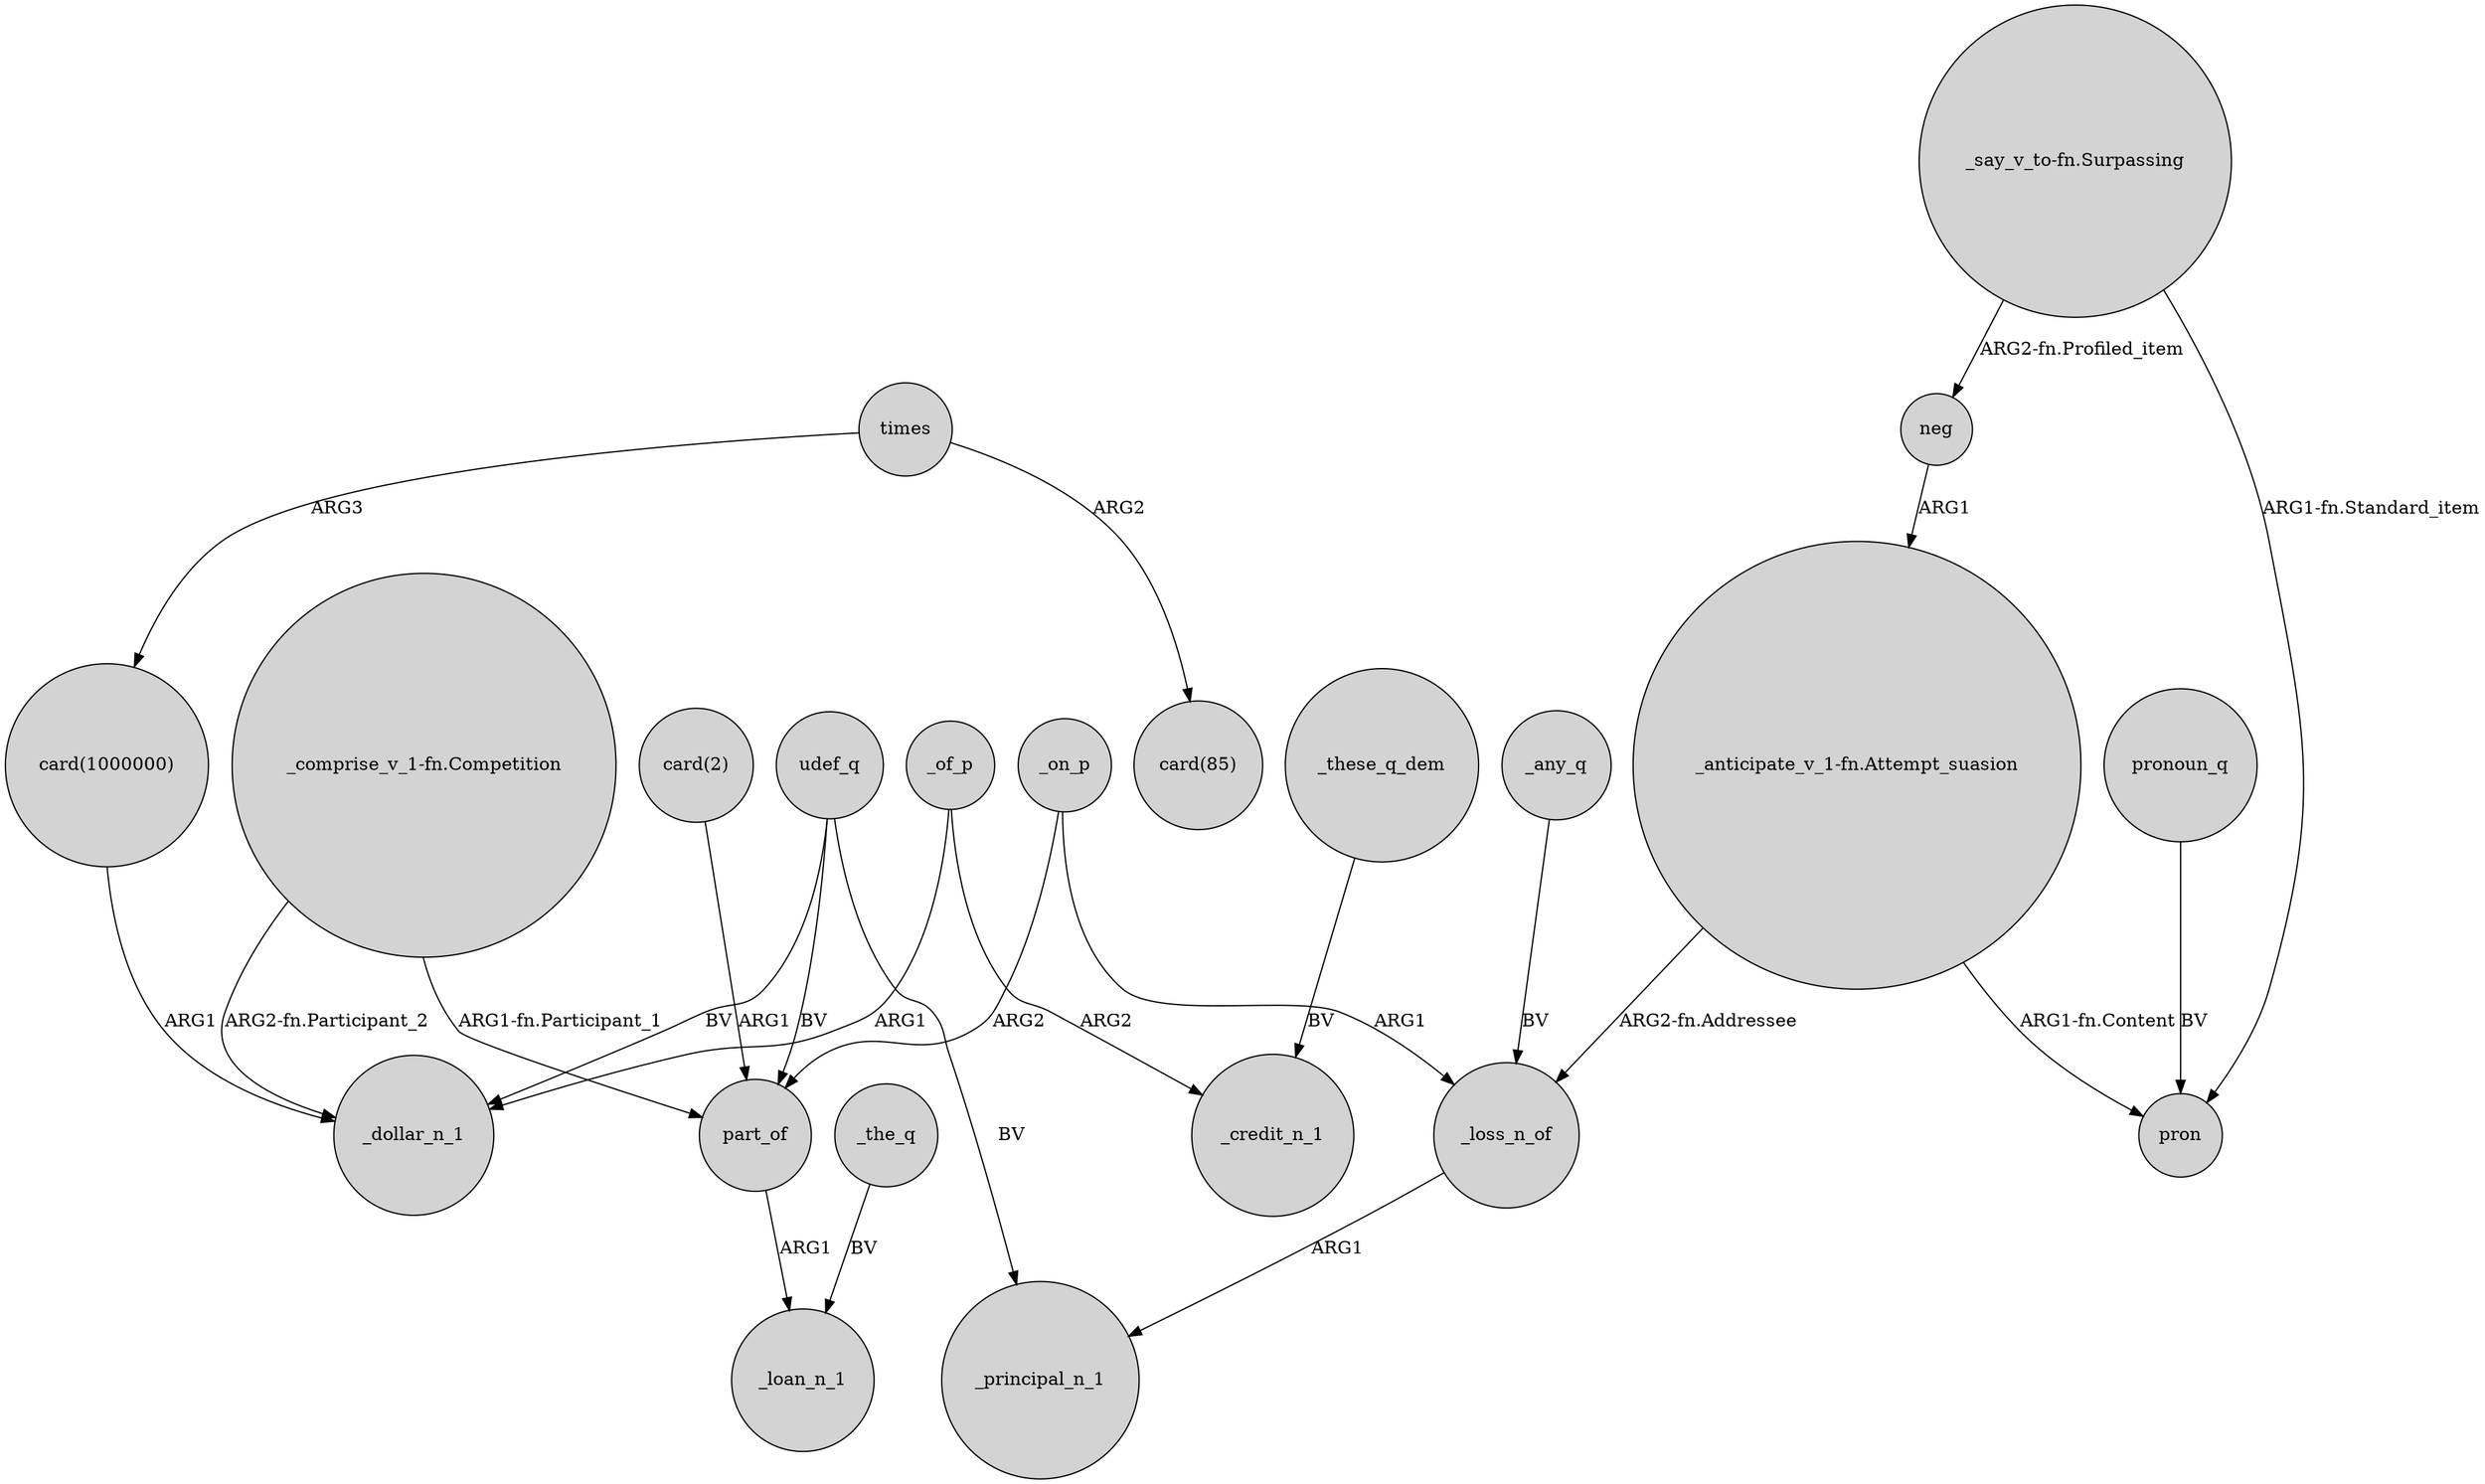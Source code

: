 digraph {
	node [shape=circle style=filled]
	_of_p -> _dollar_n_1 [label=ARG1]
	"_anticipate_v_1-fn.Attempt_suasion" -> pron [label="ARG1-fn.Content"]
	"_comprise_v_1-fn.Competition" -> _dollar_n_1 [label="ARG2-fn.Participant_2"]
	_on_p -> part_of [label=ARG2]
	_on_p -> _loss_n_of [label=ARG1]
	udef_q -> part_of [label=BV]
	part_of -> _loan_n_1 [label=ARG1]
	udef_q -> _principal_n_1 [label=BV]
	times -> "card(1000000)" [label=ARG3]
	_any_q -> _loss_n_of [label=BV]
	"card(2)" -> part_of [label=ARG1]
	_the_q -> _loan_n_1 [label=BV]
	pronoun_q -> pron [label=BV]
	_loss_n_of -> _principal_n_1 [label=ARG1]
	_these_q_dem -> _credit_n_1 [label=BV]
	udef_q -> _dollar_n_1 [label=BV]
	"_anticipate_v_1-fn.Attempt_suasion" -> _loss_n_of [label="ARG2-fn.Addressee"]
	_of_p -> _credit_n_1 [label=ARG2]
	"card(1000000)" -> _dollar_n_1 [label=ARG1]
	"_comprise_v_1-fn.Competition" -> part_of [label="ARG1-fn.Participant_1"]
	times -> "card(85)" [label=ARG2]
	neg -> "_anticipate_v_1-fn.Attempt_suasion" [label=ARG1]
	"_say_v_to-fn.Surpassing" -> pron [label="ARG1-fn.Standard_item"]
	"_say_v_to-fn.Surpassing" -> neg [label="ARG2-fn.Profiled_item"]
}
